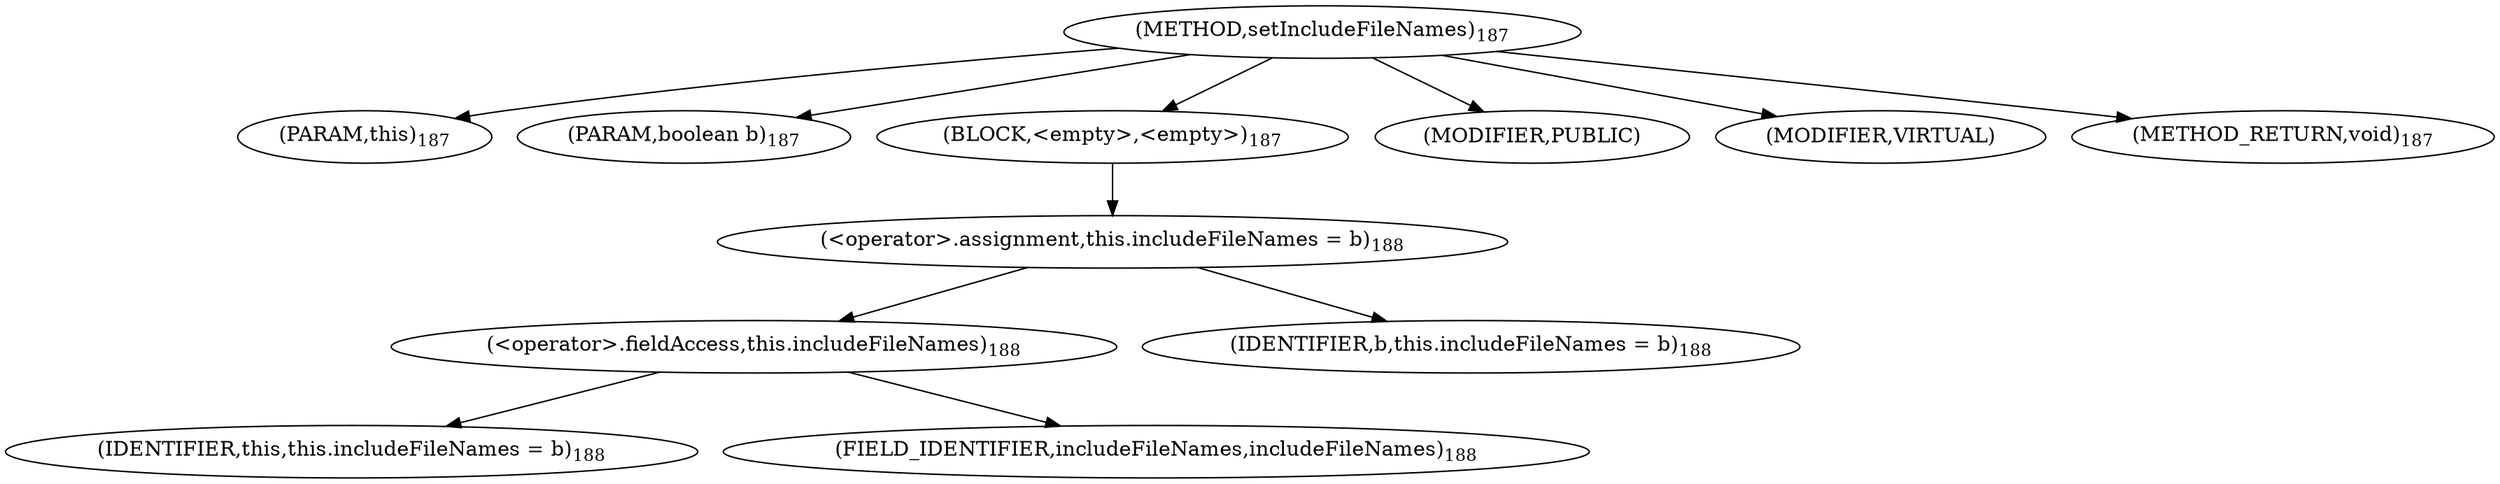 digraph "setIncludeFileNames" {  
"240" [label = <(METHOD,setIncludeFileNames)<SUB>187</SUB>> ]
"32" [label = <(PARAM,this)<SUB>187</SUB>> ]
"241" [label = <(PARAM,boolean b)<SUB>187</SUB>> ]
"242" [label = <(BLOCK,&lt;empty&gt;,&lt;empty&gt;)<SUB>187</SUB>> ]
"243" [label = <(&lt;operator&gt;.assignment,this.includeFileNames = b)<SUB>188</SUB>> ]
"244" [label = <(&lt;operator&gt;.fieldAccess,this.includeFileNames)<SUB>188</SUB>> ]
"31" [label = <(IDENTIFIER,this,this.includeFileNames = b)<SUB>188</SUB>> ]
"245" [label = <(FIELD_IDENTIFIER,includeFileNames,includeFileNames)<SUB>188</SUB>> ]
"246" [label = <(IDENTIFIER,b,this.includeFileNames = b)<SUB>188</SUB>> ]
"247" [label = <(MODIFIER,PUBLIC)> ]
"248" [label = <(MODIFIER,VIRTUAL)> ]
"249" [label = <(METHOD_RETURN,void)<SUB>187</SUB>> ]
  "240" -> "32" 
  "240" -> "241" 
  "240" -> "242" 
  "240" -> "247" 
  "240" -> "248" 
  "240" -> "249" 
  "242" -> "243" 
  "243" -> "244" 
  "243" -> "246" 
  "244" -> "31" 
  "244" -> "245" 
}

